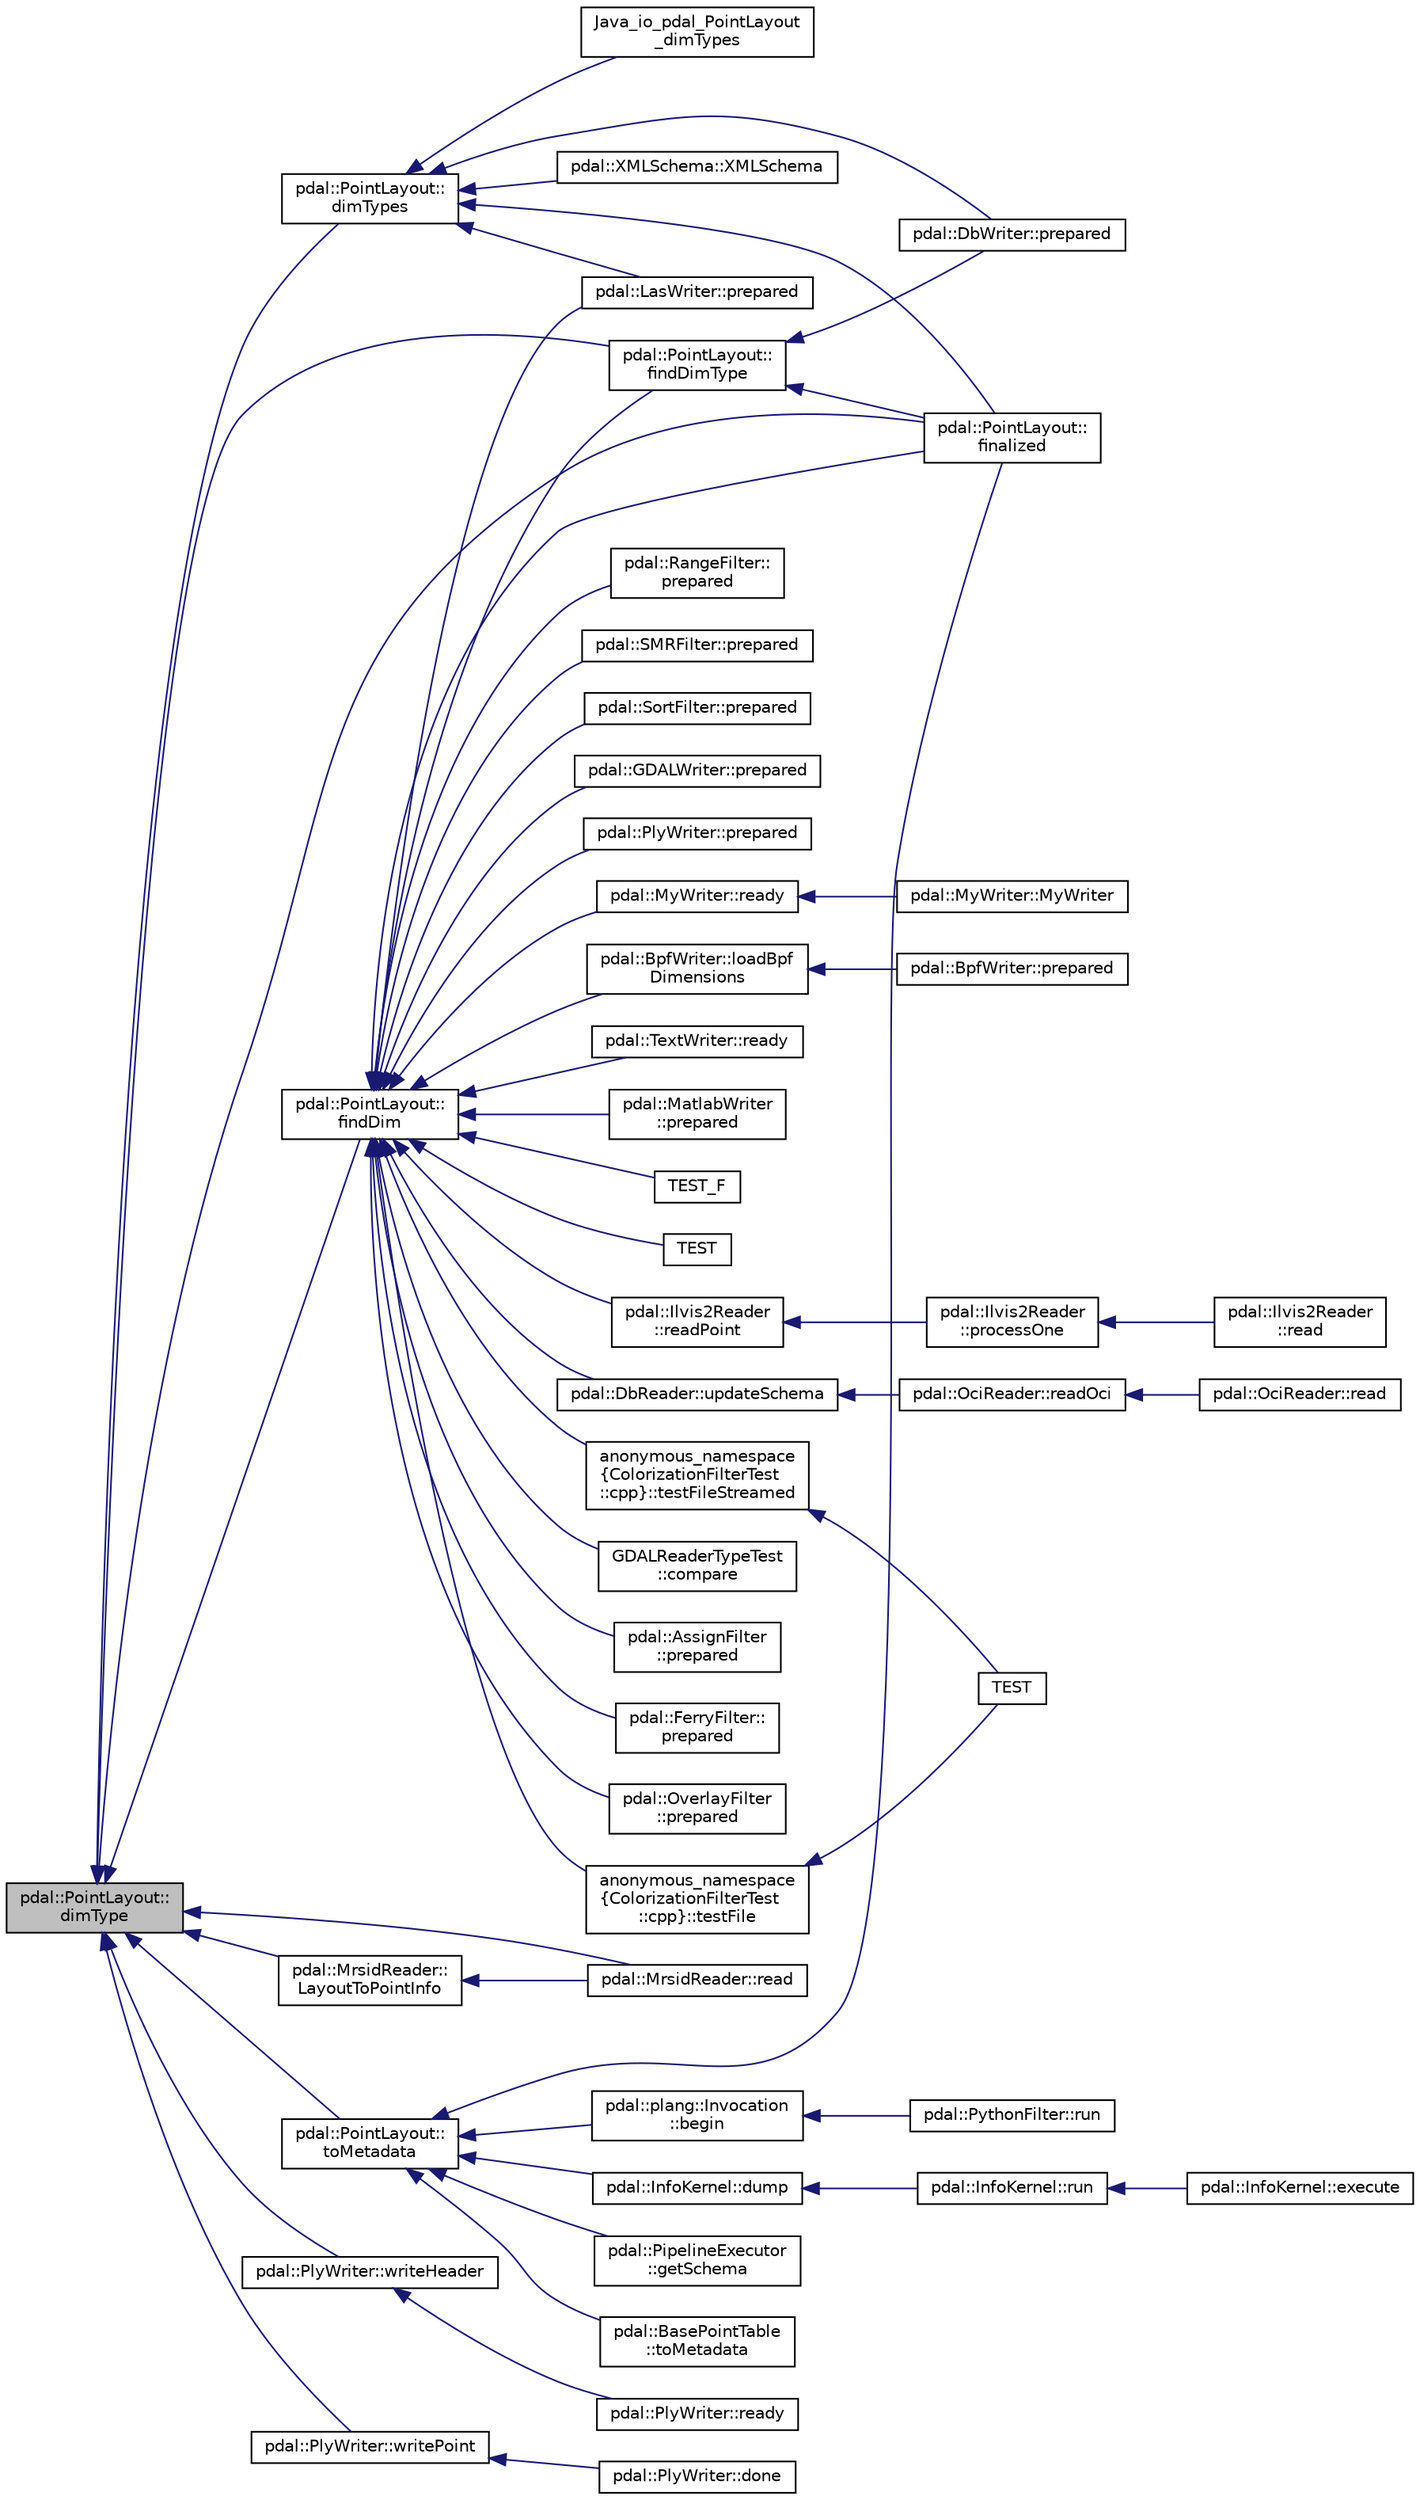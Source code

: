 digraph "pdal::PointLayout::dimType"
{
  edge [fontname="Helvetica",fontsize="10",labelfontname="Helvetica",labelfontsize="10"];
  node [fontname="Helvetica",fontsize="10",shape=record];
  rankdir="LR";
  Node1 [label="pdal::PointLayout::\ldimType",height=0.2,width=0.4,color="black", fillcolor="grey75", style="filled", fontcolor="black"];
  Node1 -> Node2 [dir="back",color="midnightblue",fontsize="10",style="solid",fontname="Helvetica"];
  Node2 [label="pdal::PointLayout::\ldimTypes",height=0.2,width=0.4,color="black", fillcolor="white", style="filled",URL="$classpdal_1_1PointLayout.html#ade9058917c1e1580b9048f0f81ee8d5e"];
  Node2 -> Node3 [dir="back",color="midnightblue",fontsize="10",style="solid",fontname="Helvetica"];
  Node3 [label="pdal::LasWriter::prepared",height=0.2,width=0.4,color="black", fillcolor="white", style="filled",URL="$classpdal_1_1LasWriter.html#a12a07c613de24341d69fae93497a4cbc"];
  Node2 -> Node4 [dir="back",color="midnightblue",fontsize="10",style="solid",fontname="Helvetica"];
  Node4 [label="Java_io_pdal_PointLayout\l_dimTypes",height=0.2,width=0.4,color="black", fillcolor="white", style="filled",URL="$io__pdal__PointLayout_8cpp.html#af8f3a3de6a0ef392cba87a2b07e47432"];
  Node2 -> Node5 [dir="back",color="midnightblue",fontsize="10",style="solid",fontname="Helvetica"];
  Node5 [label="pdal::DbWriter::prepared",height=0.2,width=0.4,color="black", fillcolor="white", style="filled",URL="$classpdal_1_1DbWriter.html#a90b983486e91db14751cbbdfbdfdea6e"];
  Node2 -> Node6 [dir="back",color="midnightblue",fontsize="10",style="solid",fontname="Helvetica"];
  Node6 [label="pdal::PointLayout::\lfinalized",height=0.2,width=0.4,color="black", fillcolor="white", style="filled",URL="$classpdal_1_1PointLayout.html#a41955b0c316d4ae4d34eca8768be2ef9"];
  Node2 -> Node7 [dir="back",color="midnightblue",fontsize="10",style="solid",fontname="Helvetica"];
  Node7 [label="pdal::XMLSchema::XMLSchema",height=0.2,width=0.4,color="black", fillcolor="white", style="filled",URL="$classpdal_1_1XMLSchema.html#a37071cde624d3be3d2e6b223ba2bb0c2"];
  Node1 -> Node6 [dir="back",color="midnightblue",fontsize="10",style="solid",fontname="Helvetica"];
  Node1 -> Node8 [dir="back",color="midnightblue",fontsize="10",style="solid",fontname="Helvetica"];
  Node8 [label="pdal::PointLayout::\lfindDim",height=0.2,width=0.4,color="black", fillcolor="white", style="filled",URL="$classpdal_1_1PointLayout.html#a5a720db4e74a5412c1420b0d1eaacda7"];
  Node8 -> Node9 [dir="back",color="midnightblue",fontsize="10",style="solid",fontname="Helvetica"];
  Node9 [label="pdal::MyWriter::ready",height=0.2,width=0.4,color="black", fillcolor="white", style="filled",URL="$classpdal_1_1MyWriter.html#a4915f49a23012523d782349f5145946f"];
  Node9 -> Node10 [dir="back",color="midnightblue",fontsize="10",style="solid",fontname="Helvetica"];
  Node10 [label="pdal::MyWriter::MyWriter",height=0.2,width=0.4,color="black", fillcolor="white", style="filled",URL="$classpdal_1_1MyWriter.html#a7a1ec3d8ebe4b4602537edecf4a00e4b"];
  Node8 -> Node11 [dir="back",color="midnightblue",fontsize="10",style="solid",fontname="Helvetica"];
  Node11 [label="pdal::AssignFilter\l::prepared",height=0.2,width=0.4,color="black", fillcolor="white", style="filled",URL="$classpdal_1_1AssignFilter.html#ac8c6082d05ebfa787e611b836b26c15d"];
  Node8 -> Node12 [dir="back",color="midnightblue",fontsize="10",style="solid",fontname="Helvetica"];
  Node12 [label="pdal::FerryFilter::\lprepared",height=0.2,width=0.4,color="black", fillcolor="white", style="filled",URL="$classpdal_1_1FerryFilter.html#a66baa704e52d26052fa36e4fbd7cb71c"];
  Node8 -> Node13 [dir="back",color="midnightblue",fontsize="10",style="solid",fontname="Helvetica"];
  Node13 [label="pdal::OverlayFilter\l::prepared",height=0.2,width=0.4,color="black", fillcolor="white", style="filled",URL="$classpdal_1_1OverlayFilter.html#a3b5a11183229595db7f2f7906a9e69f3"];
  Node8 -> Node14 [dir="back",color="midnightblue",fontsize="10",style="solid",fontname="Helvetica"];
  Node14 [label="pdal::RangeFilter::\lprepared",height=0.2,width=0.4,color="black", fillcolor="white", style="filled",URL="$classpdal_1_1RangeFilter.html#a8aa4cfed6fe510908d7c9993311e8328"];
  Node8 -> Node15 [dir="back",color="midnightblue",fontsize="10",style="solid",fontname="Helvetica"];
  Node15 [label="pdal::SMRFilter::prepared",height=0.2,width=0.4,color="black", fillcolor="white", style="filled",URL="$classpdal_1_1SMRFilter.html#a8eff8ae7994dad8a7176d2fd2220a178"];
  Node8 -> Node16 [dir="back",color="midnightblue",fontsize="10",style="solid",fontname="Helvetica"];
  Node16 [label="pdal::SortFilter::prepared",height=0.2,width=0.4,color="black", fillcolor="white", style="filled",URL="$classpdal_1_1SortFilter.html#ab91f2f6827c175d33ceaa667bcf872a5"];
  Node8 -> Node17 [dir="back",color="midnightblue",fontsize="10",style="solid",fontname="Helvetica"];
  Node17 [label="pdal::BpfWriter::loadBpf\lDimensions",height=0.2,width=0.4,color="black", fillcolor="white", style="filled",URL="$classpdal_1_1BpfWriter.html#a9f5fb35cec2cfa9043a3c89977c78614"];
  Node17 -> Node18 [dir="back",color="midnightblue",fontsize="10",style="solid",fontname="Helvetica"];
  Node18 [label="pdal::BpfWriter::prepared",height=0.2,width=0.4,color="black", fillcolor="white", style="filled",URL="$classpdal_1_1BpfWriter.html#ad2fb4eb626abc606ea21719edfc72134"];
  Node8 -> Node19 [dir="back",color="midnightblue",fontsize="10",style="solid",fontname="Helvetica"];
  Node19 [label="pdal::GDALWriter::prepared",height=0.2,width=0.4,color="black", fillcolor="white", style="filled",URL="$classpdal_1_1GDALWriter.html#a2366d4db69778dbadad9b61120dcbd90"];
  Node8 -> Node20 [dir="back",color="midnightblue",fontsize="10",style="solid",fontname="Helvetica"];
  Node20 [label="pdal::Ilvis2Reader\l::readPoint",height=0.2,width=0.4,color="black", fillcolor="white", style="filled",URL="$classpdal_1_1Ilvis2Reader.html#a9a7d3810bb3b4d458435079c4bfd2890"];
  Node20 -> Node21 [dir="back",color="midnightblue",fontsize="10",style="solid",fontname="Helvetica"];
  Node21 [label="pdal::Ilvis2Reader\l::processOne",height=0.2,width=0.4,color="black", fillcolor="white", style="filled",URL="$classpdal_1_1Ilvis2Reader.html#ac396bea41b06d5528521dc48f2bf3f1b"];
  Node21 -> Node22 [dir="back",color="midnightblue",fontsize="10",style="solid",fontname="Helvetica"];
  Node22 [label="pdal::Ilvis2Reader\l::read",height=0.2,width=0.4,color="black", fillcolor="white", style="filled",URL="$classpdal_1_1Ilvis2Reader.html#a36ad873f8bdb773ccd87a9b8d3127cde"];
  Node8 -> Node3 [dir="back",color="midnightblue",fontsize="10",style="solid",fontname="Helvetica"];
  Node8 -> Node23 [dir="back",color="midnightblue",fontsize="10",style="solid",fontname="Helvetica"];
  Node23 [label="pdal::PlyWriter::prepared",height=0.2,width=0.4,color="black", fillcolor="white", style="filled",URL="$classpdal_1_1PlyWriter.html#acab9a311bcabba9a9b8bf4cef5fe6c3e"];
  Node8 -> Node24 [dir="back",color="midnightblue",fontsize="10",style="solid",fontname="Helvetica"];
  Node24 [label="pdal::TextWriter::ready",height=0.2,width=0.4,color="black", fillcolor="white", style="filled",URL="$classpdal_1_1TextWriter.html#ac1d9448dc94fc5272631b7066301e521"];
  Node8 -> Node25 [dir="back",color="midnightblue",fontsize="10",style="solid",fontname="Helvetica"];
  Node25 [label="pdal::DbReader::updateSchema",height=0.2,width=0.4,color="black", fillcolor="white", style="filled",URL="$classpdal_1_1DbReader.html#aae2016e35e785ac4cbeb5d6e513c1831"];
  Node25 -> Node26 [dir="back",color="midnightblue",fontsize="10",style="solid",fontname="Helvetica"];
  Node26 [label="pdal::OciReader::readOci",height=0.2,width=0.4,color="black", fillcolor="white", style="filled",URL="$classpdal_1_1OciReader.html#a037e27a09676d06f791f4b39945d7d8e"];
  Node26 -> Node27 [dir="back",color="midnightblue",fontsize="10",style="solid",fontname="Helvetica"];
  Node27 [label="pdal::OciReader::read",height=0.2,width=0.4,color="black", fillcolor="white", style="filled",URL="$classpdal_1_1OciReader.html#ae697d44314c547c0e8458505c060448b"];
  Node8 -> Node28 [dir="back",color="midnightblue",fontsize="10",style="solid",fontname="Helvetica"];
  Node28 [label="pdal::PointLayout::\lfindDimType",height=0.2,width=0.4,color="black", fillcolor="white", style="filled",URL="$classpdal_1_1PointLayout.html#ab4aae22c6b219962f56e0d316e7cadf8"];
  Node28 -> Node5 [dir="back",color="midnightblue",fontsize="10",style="solid",fontname="Helvetica"];
  Node28 -> Node6 [dir="back",color="midnightblue",fontsize="10",style="solid",fontname="Helvetica"];
  Node8 -> Node6 [dir="back",color="midnightblue",fontsize="10",style="solid",fontname="Helvetica"];
  Node8 -> Node29 [dir="back",color="midnightblue",fontsize="10",style="solid",fontname="Helvetica"];
  Node29 [label="pdal::MatlabWriter\l::prepared",height=0.2,width=0.4,color="black", fillcolor="white", style="filled",URL="$classpdal_1_1MatlabWriter.html#a3d3313fd65d477c292798d86418e5b72"];
  Node8 -> Node30 [dir="back",color="midnightblue",fontsize="10",style="solid",fontname="Helvetica"];
  Node30 [label="TEST_F",height=0.2,width=0.4,color="black", fillcolor="white", style="filled",URL="$PythonFilterTest_8cpp.html#a4df16eb00252b52a772c4cfa9fc23e53"];
  Node8 -> Node31 [dir="back",color="midnightblue",fontsize="10",style="solid",fontname="Helvetica"];
  Node31 [label="anonymous_namespace\l\{ColorizationFilterTest\l::cpp\}::testFile",height=0.2,width=0.4,color="black", fillcolor="white", style="filled",URL="$namespaceanonymous__namespace_02ColorizationFilterTest_8cpp_03.html#a9ecba8dd0dc941d16a50be7a9a264b07"];
  Node31 -> Node32 [dir="back",color="midnightblue",fontsize="10",style="solid",fontname="Helvetica"];
  Node32 [label="TEST",height=0.2,width=0.4,color="black", fillcolor="white", style="filled",URL="$ColorizationFilterTest_8cpp.html#aea681c9f5ee6e7fbbb2d7411514ce122"];
  Node8 -> Node33 [dir="back",color="midnightblue",fontsize="10",style="solid",fontname="Helvetica"];
  Node33 [label="anonymous_namespace\l\{ColorizationFilterTest\l::cpp\}::testFileStreamed",height=0.2,width=0.4,color="black", fillcolor="white", style="filled",URL="$namespaceanonymous__namespace_02ColorizationFilterTest_8cpp_03.html#a34ec954a3562386020f65ce3ad8d025e"];
  Node33 -> Node32 [dir="back",color="midnightblue",fontsize="10",style="solid",fontname="Helvetica"];
  Node8 -> Node34 [dir="back",color="midnightblue",fontsize="10",style="solid",fontname="Helvetica"];
  Node34 [label="TEST",height=0.2,width=0.4,color="black", fillcolor="white", style="filled",URL="$FerryFilterTest_8cpp.html#a4cb9bb9f4f943839c8ef28a7effeb31f"];
  Node8 -> Node35 [dir="back",color="midnightblue",fontsize="10",style="solid",fontname="Helvetica"];
  Node35 [label="GDALReaderTypeTest\l::compare",height=0.2,width=0.4,color="black", fillcolor="white", style="filled",URL="$classGDALReaderTypeTest.html#a7ccb2f33deda3d1840509c81f3718ca8"];
  Node1 -> Node28 [dir="back",color="midnightblue",fontsize="10",style="solid",fontname="Helvetica"];
  Node1 -> Node36 [dir="back",color="midnightblue",fontsize="10",style="solid",fontname="Helvetica"];
  Node36 [label="pdal::MrsidReader::\lLayoutToPointInfo",height=0.2,width=0.4,color="black", fillcolor="white", style="filled",URL="$classpdal_1_1MrsidReader.html#a44e159ce76d16b35de2ed189d3a58dbe"];
  Node36 -> Node37 [dir="back",color="midnightblue",fontsize="10",style="solid",fontname="Helvetica"];
  Node37 [label="pdal::MrsidReader::read",height=0.2,width=0.4,color="black", fillcolor="white", style="filled",URL="$classpdal_1_1MrsidReader.html#a7b964fee1a83b88b5f2b72f1e2c5ba8e"];
  Node1 -> Node37 [dir="back",color="midnightblue",fontsize="10",style="solid",fontname="Helvetica"];
  Node1 -> Node38 [dir="back",color="midnightblue",fontsize="10",style="solid",fontname="Helvetica"];
  Node38 [label="pdal::PointLayout::\ltoMetadata",height=0.2,width=0.4,color="black", fillcolor="white", style="filled",URL="$classpdal_1_1PointLayout.html#a677fc6bf9b31cdbb8d64f57d7e796140"];
  Node38 -> Node39 [dir="back",color="midnightblue",fontsize="10",style="solid",fontname="Helvetica"];
  Node39 [label="pdal::InfoKernel::dump",height=0.2,width=0.4,color="black", fillcolor="white", style="filled",URL="$classpdal_1_1InfoKernel.html#a402cba839f0a07e7d1b5982869ae71c5"];
  Node39 -> Node40 [dir="back",color="midnightblue",fontsize="10",style="solid",fontname="Helvetica"];
  Node40 [label="pdal::InfoKernel::run",height=0.2,width=0.4,color="black", fillcolor="white", style="filled",URL="$classpdal_1_1InfoKernel.html#a507a4fa6aa98127ddc55bb730bcf6a2f"];
  Node40 -> Node41 [dir="back",color="midnightblue",fontsize="10",style="solid",fontname="Helvetica"];
  Node41 [label="pdal::InfoKernel::execute",height=0.2,width=0.4,color="black", fillcolor="white", style="filled",URL="$classpdal_1_1InfoKernel.html#ac8d3f256fa5d844710b25034f4e22eaa"];
  Node38 -> Node42 [dir="back",color="midnightblue",fontsize="10",style="solid",fontname="Helvetica"];
  Node42 [label="pdal::PipelineExecutor\l::getSchema",height=0.2,width=0.4,color="black", fillcolor="white", style="filled",URL="$classpdal_1_1PipelineExecutor.html#a9e29a5c7ed214f566efd7524b11d2ade"];
  Node38 -> Node6 [dir="back",color="midnightblue",fontsize="10",style="solid",fontname="Helvetica"];
  Node38 -> Node43 [dir="back",color="midnightblue",fontsize="10",style="solid",fontname="Helvetica"];
  Node43 [label="pdal::BasePointTable\l::toMetadata",height=0.2,width=0.4,color="black", fillcolor="white", style="filled",URL="$classpdal_1_1BasePointTable.html#af5d3dc0b4de191aa70ad2065cd212ba3"];
  Node38 -> Node44 [dir="back",color="midnightblue",fontsize="10",style="solid",fontname="Helvetica"];
  Node44 [label="pdal::plang::Invocation\l::begin",height=0.2,width=0.4,color="black", fillcolor="white", style="filled",URL="$classpdal_1_1plang_1_1Invocation.html#adfe14b064df9a0d4dcf2d1da8a7cb1d8"];
  Node44 -> Node45 [dir="back",color="midnightblue",fontsize="10",style="solid",fontname="Helvetica"];
  Node45 [label="pdal::PythonFilter::run",height=0.2,width=0.4,color="black", fillcolor="white", style="filled",URL="$classpdal_1_1PythonFilter.html#a237d32f937771c1f5792170606a440be"];
  Node1 -> Node46 [dir="back",color="midnightblue",fontsize="10",style="solid",fontname="Helvetica"];
  Node46 [label="pdal::PlyWriter::writeHeader",height=0.2,width=0.4,color="black", fillcolor="white", style="filled",URL="$classpdal_1_1PlyWriter.html#aca27414015caa20f9ce98919f6b5b33b"];
  Node46 -> Node47 [dir="back",color="midnightblue",fontsize="10",style="solid",fontname="Helvetica"];
  Node47 [label="pdal::PlyWriter::ready",height=0.2,width=0.4,color="black", fillcolor="white", style="filled",URL="$classpdal_1_1PlyWriter.html#aa39b57d097ca267a877c12ffbde46900"];
  Node1 -> Node48 [dir="back",color="midnightblue",fontsize="10",style="solid",fontname="Helvetica"];
  Node48 [label="pdal::PlyWriter::writePoint",height=0.2,width=0.4,color="black", fillcolor="white", style="filled",URL="$classpdal_1_1PlyWriter.html#ad971e6a23f8b940df0e454864e1597ca"];
  Node48 -> Node49 [dir="back",color="midnightblue",fontsize="10",style="solid",fontname="Helvetica"];
  Node49 [label="pdal::PlyWriter::done",height=0.2,width=0.4,color="black", fillcolor="white", style="filled",URL="$classpdal_1_1PlyWriter.html#ad042134b4ce1db2c43eefcd1d1e9a9f5"];
}
